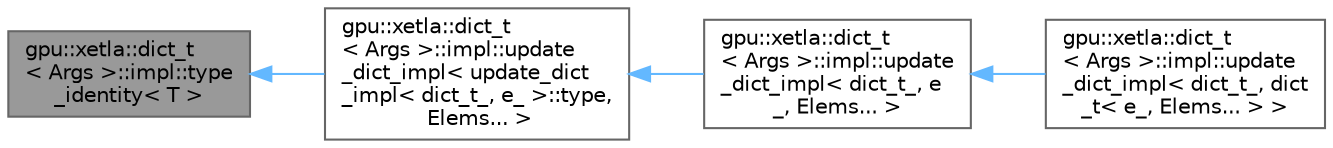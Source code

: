digraph "gpu::xetla::dict_t&lt; Args &gt;::impl::type_identity&lt; T &gt;"
{
 // LATEX_PDF_SIZE
  bgcolor="transparent";
  edge [fontname=Helvetica,fontsize=10,labelfontname=Helvetica,labelfontsize=10];
  node [fontname=Helvetica,fontsize=10,shape=box,height=0.2,width=0.4];
  rankdir="LR";
  Node1 [id="Node000001",label="gpu::xetla::dict_t\l\< Args \>::impl::type\l_identity\< T \>",height=0.2,width=0.4,color="gray40", fillcolor="grey60", style="filled", fontcolor="black",tooltip=" "];
  Node1 -> Node2 [id="edge1_Node000001_Node000002",dir="back",color="steelblue1",style="solid",tooltip=" "];
  Node2 [id="Node000002",label="gpu::xetla::dict_t\l\< Args \>::impl::update\l_dict_impl\< update_dict\l_impl\< dict_t_, e_ \>::type,\l Elems... \>",height=0.2,width=0.4,color="gray40", fillcolor="white", style="filled",URL="$structgpu_1_1xetla_1_1dict__t_1_1impl_1_1update__dict__impl.html",tooltip=" "];
  Node2 -> Node3 [id="edge2_Node000002_Node000003",dir="back",color="steelblue1",style="solid",tooltip=" "];
  Node3 [id="Node000003",label="gpu::xetla::dict_t\l\< Args \>::impl::update\l_dict_impl\< dict_t_, e\l_, Elems... \>",height=0.2,width=0.4,color="gray40", fillcolor="white", style="filled",URL="$structgpu_1_1xetla_1_1dict__t_1_1impl_1_1update__dict__impl_3_01dict__t___00_01e___00_01Elems_8_8_8_01_4.html",tooltip=" "];
  Node3 -> Node4 [id="edge3_Node000003_Node000004",dir="back",color="steelblue1",style="solid",tooltip=" "];
  Node4 [id="Node000004",label="gpu::xetla::dict_t\l\< Args \>::impl::update\l_dict_impl\< dict_t_, dict\l_t\< e_, Elems... \> \>",height=0.2,width=0.4,color="gray40", fillcolor="white", style="filled",URL="$structgpu_1_1xetla_1_1dict__t_1_1impl_1_1update__dict__impl_3_01dict__t___00_01dict__t_3_01e___00_01Elems_8_8_8_01_4_01_4.html",tooltip=" "];
}
